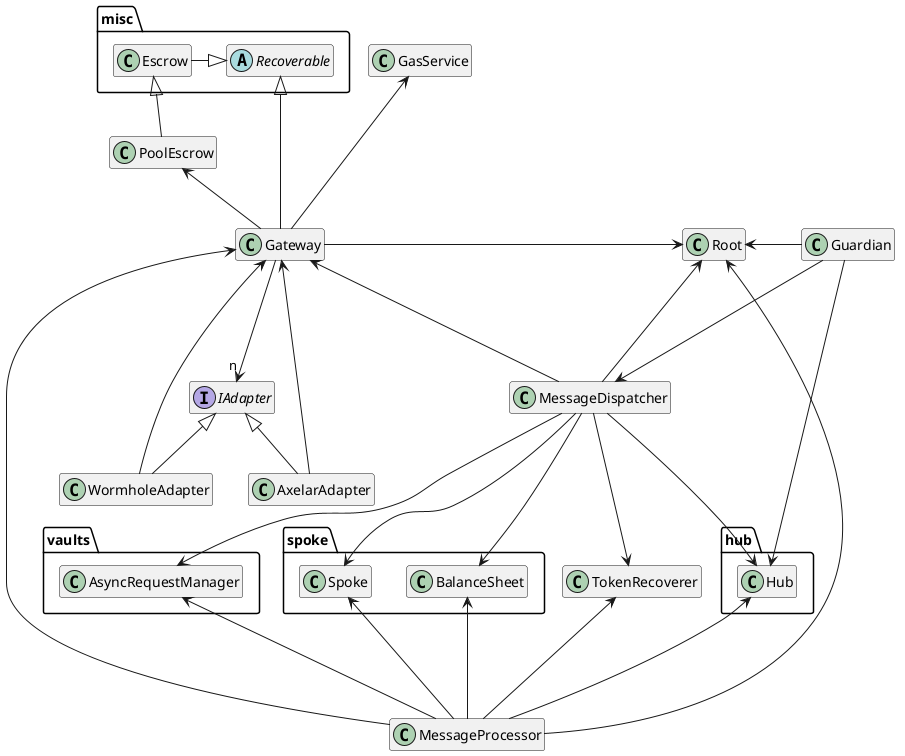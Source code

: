 @startuml
hide empty members

package misc {
    abstract Recoverable
    class Escrow
}

package hub {
    class Hub
}

package spoke {
    class Spoke
    class BalanceSheet
}

package vaults {
    class AsyncRequestManager
}

interface IAdapter

class TokenRecoverer
class Root
class MessageDispatcher
class MessageProcessor
class Gateway
class AxelarAdapter
class WormholeAdapter
class Guardian
class GasService
class PoolEscrow

AxelarAdapter -up-|> IAdapter
AxelarAdapter -up--> Gateway

WormholeAdapter -up-|> IAdapter
WormholeAdapter -up--> Gateway

MessageProcessor --up-> Root
MessageProcessor --up-> TokenRecoverer
MessageProcessor --up-> Hub
MessageProcessor --up-> Spoke
MessageProcessor --up-> AsyncRequestManager
MessageProcessor --up-> BalanceSheet
MessageProcessor --up-> Gateway

MessageDispatcher ---> Root
MessageDispatcher ---> TokenRecoverer
MessageDispatcher ---> Gateway
MessageDispatcher ---> Hub
MessageDispatcher ---> Spoke
MessageDispatcher ---> AsyncRequestManager
MessageDispatcher ---> BalanceSheet

Guardian ---> Hub
Guardian -left---> Root
Guardian ---> MessageDispatcher

Gateway -up--> GasService
Gateway -up--|> Recoverable
Gateway -right-> Root
Gateway -down-->"n" IAdapter
Gateway -up->PoolEscrow

PoolEscrow -up-|> Escrow
Escrow -right-|> Recoverable

@enduml
